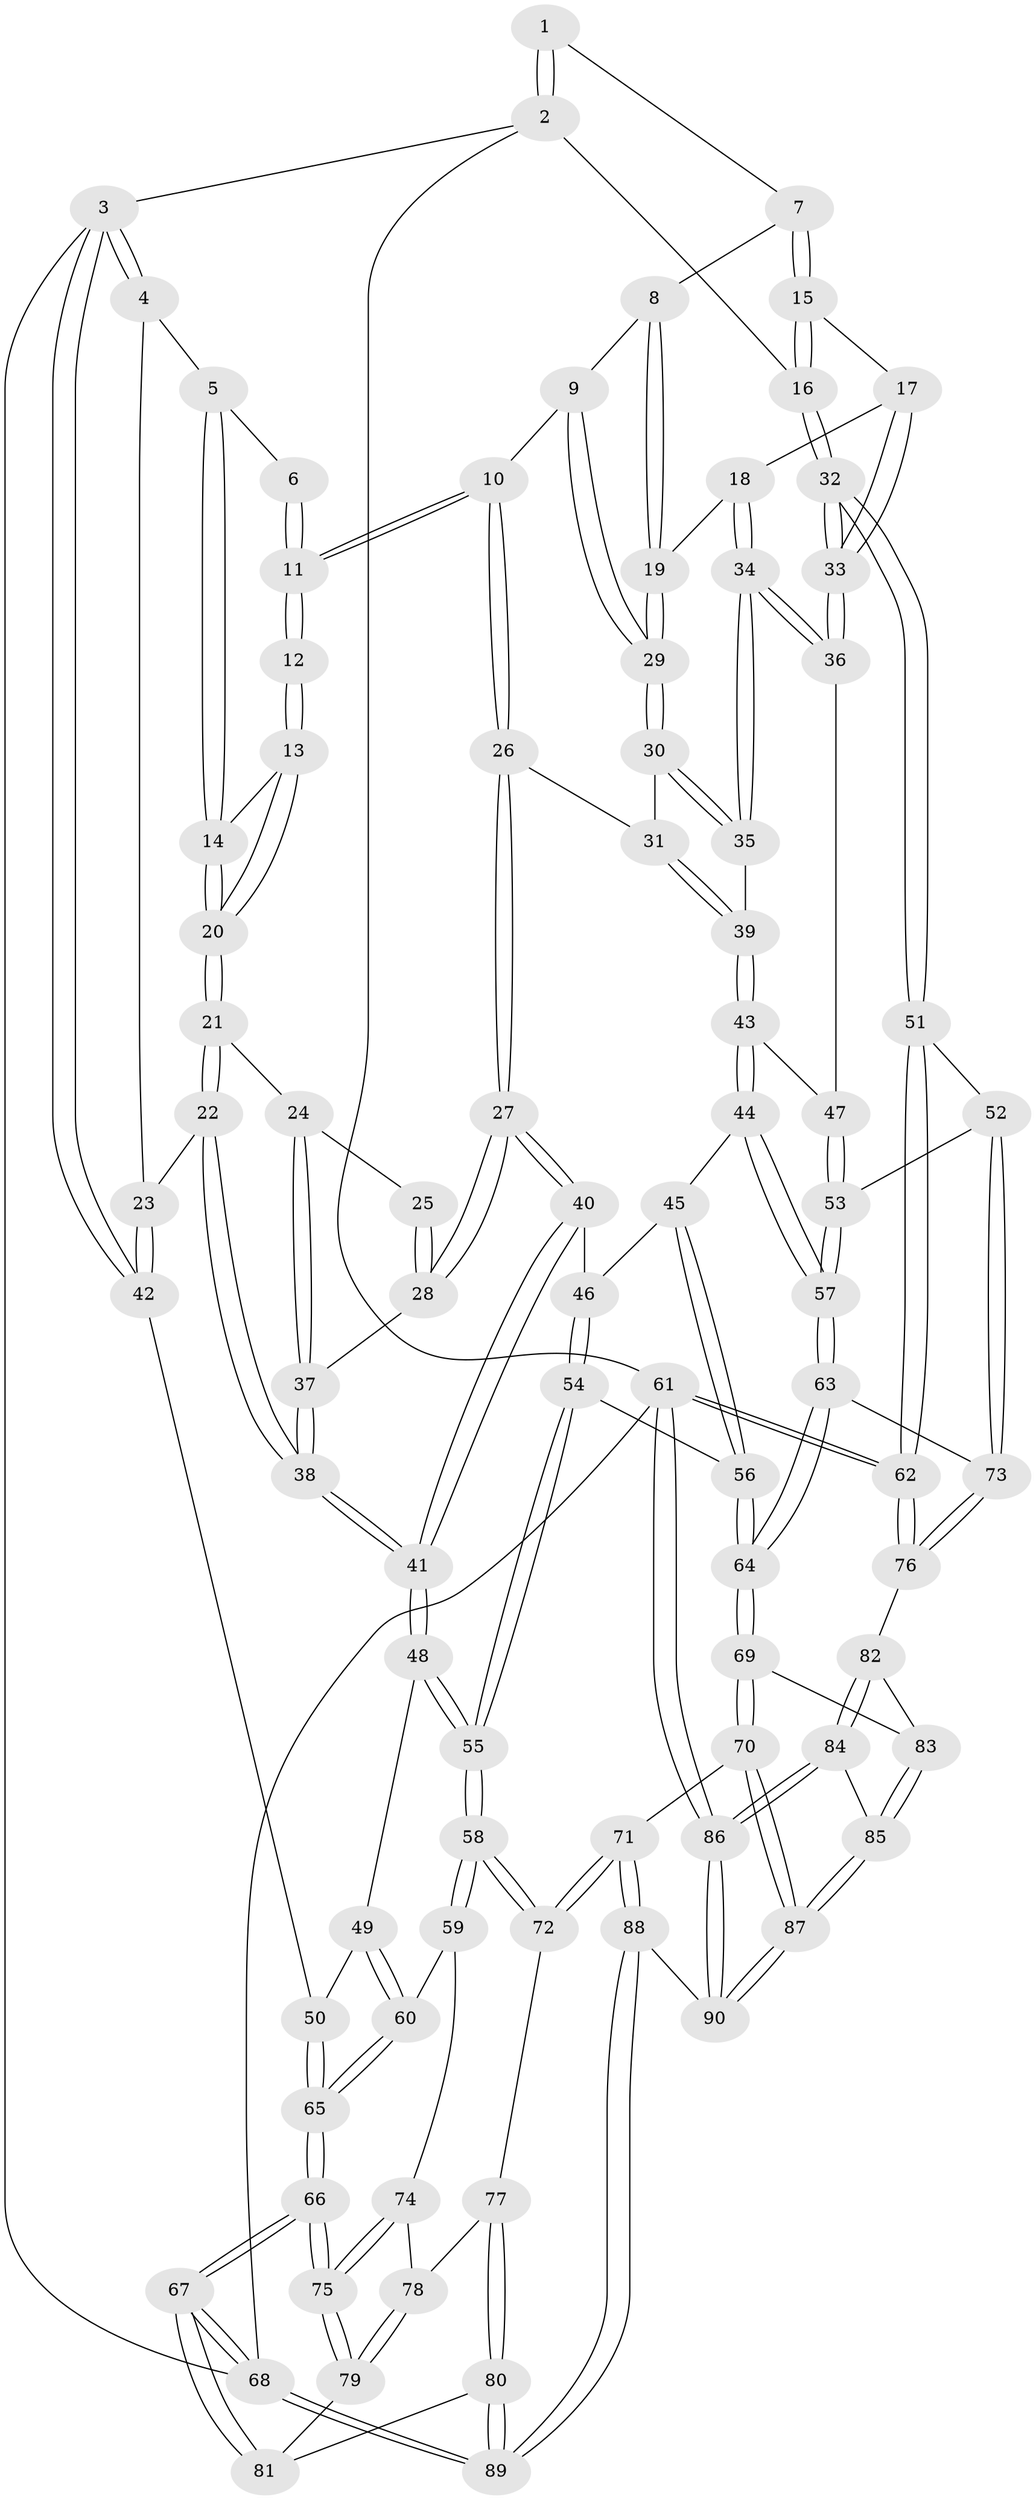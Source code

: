 // Generated by graph-tools (version 1.1) at 2025/00/03/09/25 05:00:18]
// undirected, 90 vertices, 222 edges
graph export_dot {
graph [start="1"]
  node [color=gray90,style=filled];
  1 [pos="+0.8191238146505717+0"];
  2 [pos="+1+0"];
  3 [pos="+0+0"];
  4 [pos="+0.0389165600273003+0"];
  5 [pos="+0.2656254345570032+0"];
  6 [pos="+0.7503869031974537+0"];
  7 [pos="+0.8272446892160626+0"];
  8 [pos="+0.8234552700213331+0.023735153512913203"];
  9 [pos="+0.7231458234402426+0.15220224941226065"];
  10 [pos="+0.6350342613669316+0.13116056909687282"];
  11 [pos="+0.621355542399334+0.09182512885299866"];
  12 [pos="+0.5958214949259655+0.09096576070664478"];
  13 [pos="+0.588105096491433+0.08825545994203299"];
  14 [pos="+0.32026234485090294+0"];
  15 [pos="+0.9329968444679886+0.15663018577351143"];
  16 [pos="+1+0.10646338699592897"];
  17 [pos="+0.8727421174624258+0.18200442727132932"];
  18 [pos="+0.8637432674954645+0.18572182395807812"];
  19 [pos="+0.8286490714653361+0.17297483761038004"];
  20 [pos="+0.3445788625393733+0.10239558636411847"];
  21 [pos="+0.3439781943853077+0.1417120336459506"];
  22 [pos="+0.2076283514765059+0.33581671208467145"];
  23 [pos="+0.12554728878917706+0.287686636954145"];
  24 [pos="+0.41179856485124217+0.17204806865896033"];
  25 [pos="+0.5008432475538761+0.1470152182464302"];
  26 [pos="+0.5933655332265968+0.3183932358963292"];
  27 [pos="+0.5932478292767753+0.31846271700171525"];
  28 [pos="+0.5827725826895387+0.31543210821489687"];
  29 [pos="+0.7899379448280311+0.18750979912348348"];
  30 [pos="+0.7870907673439588+0.19553809558004376"];
  31 [pos="+0.6708281408519724+0.3290450741227025"];
  32 [pos="+1+0.43084863083597835"];
  33 [pos="+1+0.42832423539938824"];
  34 [pos="+0.9129285080519807+0.3837172604447637"];
  35 [pos="+0.8305611370167134+0.39056356564775374"];
  36 [pos="+0.9765528823304008+0.400675451323431"];
  37 [pos="+0.550824040466256+0.30806277111828795"];
  38 [pos="+0.229051263554591+0.3876389359930102"];
  39 [pos="+0.8108153630016568+0.39611292155648425"];
  40 [pos="+0.5617863007590542+0.47490902027862525"];
  41 [pos="+0.23177763283960623+0.4235844796078566"];
  42 [pos="+0+0.2863469798061912"];
  43 [pos="+0.7415740748983076+0.5461348147263115"];
  44 [pos="+0.7188524671674951+0.5698637678298828"];
  45 [pos="+0.6183770015073006+0.531555055202174"];
  46 [pos="+0.5654931748378029+0.49054923895744335"];
  47 [pos="+0.8476971035479576+0.5616247436801609"];
  48 [pos="+0.22892577065731465+0.4407948351592355"];
  49 [pos="+0.20130195853044874+0.4605646469331736"];
  50 [pos="+0+0.49617810754866043"];
  51 [pos="+1+0.5546581307954026"];
  52 [pos="+1+0.6233629258506789"];
  53 [pos="+0.9271328943536273+0.6395152685089541"];
  54 [pos="+0.429605559331733+0.6389981048536585"];
  55 [pos="+0.3520612839944514+0.6843690627570207"];
  56 [pos="+0.5763534909639288+0.6595406317559394"];
  57 [pos="+0.7493957313839827+0.7356685446041347"];
  58 [pos="+0.348068718884556+0.7201340474231734"];
  59 [pos="+0.09538205840502284+0.7251082451386508"];
  60 [pos="+0.033941195081754284+0.641316741259599"];
  61 [pos="+1+1"];
  62 [pos="+1+0.9444546237313275"];
  63 [pos="+0.7396333002445187+0.7650189952448229"];
  64 [pos="+0.6894552942353537+0.797734685932585"];
  65 [pos="+0+0.6322905883020562"];
  66 [pos="+0+0.9063922470213673"];
  67 [pos="+0+1"];
  68 [pos="+0+1"];
  69 [pos="+0.675669046115254+0.8129362952990719"];
  70 [pos="+0.6619700802389329+0.8270649122410507"];
  71 [pos="+0.36944752364432837+0.7922586483114298"];
  72 [pos="+0.3656847207305626+0.7860512388715503"];
  73 [pos="+0.8838810605684826+0.8462504726592098"];
  74 [pos="+0.07685358713537704+0.8152861327328909"];
  75 [pos="+0+0.8795962571809787"];
  76 [pos="+0.8960434596918193+0.858240895714442"];
  77 [pos="+0.13857230313897753+0.8654640363793515"];
  78 [pos="+0.1035982629158556+0.8487908780954178"];
  79 [pos="+0.0625328138053899+0.9252991363937699"];
  80 [pos="+0.1745493532086847+1"];
  81 [pos="+0.06715929528414442+0.9445283649429738"];
  82 [pos="+0.8908424811339314+0.8752184066944009"];
  83 [pos="+0.8196114991432881+0.9501280611226357"];
  84 [pos="+0.8856791027490153+0.962531902720032"];
  85 [pos="+0.7838172688778738+1"];
  86 [pos="+1+1"];
  87 [pos="+0.6520912903675109+1"];
  88 [pos="+0.3350033395713616+1"];
  89 [pos="+0.30275450036087165+1"];
  90 [pos="+0.6378230826981146+1"];
  1 -- 2;
  1 -- 2;
  1 -- 7;
  2 -- 3;
  2 -- 16;
  2 -- 61;
  3 -- 4;
  3 -- 4;
  3 -- 42;
  3 -- 42;
  3 -- 68;
  4 -- 5;
  4 -- 23;
  5 -- 6;
  5 -- 14;
  5 -- 14;
  6 -- 11;
  6 -- 11;
  7 -- 8;
  7 -- 15;
  7 -- 15;
  8 -- 9;
  8 -- 19;
  8 -- 19;
  9 -- 10;
  9 -- 29;
  9 -- 29;
  10 -- 11;
  10 -- 11;
  10 -- 26;
  10 -- 26;
  11 -- 12;
  11 -- 12;
  12 -- 13;
  12 -- 13;
  13 -- 14;
  13 -- 20;
  13 -- 20;
  14 -- 20;
  14 -- 20;
  15 -- 16;
  15 -- 16;
  15 -- 17;
  16 -- 32;
  16 -- 32;
  17 -- 18;
  17 -- 33;
  17 -- 33;
  18 -- 19;
  18 -- 34;
  18 -- 34;
  19 -- 29;
  19 -- 29;
  20 -- 21;
  20 -- 21;
  21 -- 22;
  21 -- 22;
  21 -- 24;
  22 -- 23;
  22 -- 38;
  22 -- 38;
  23 -- 42;
  23 -- 42;
  24 -- 25;
  24 -- 37;
  24 -- 37;
  25 -- 28;
  25 -- 28;
  26 -- 27;
  26 -- 27;
  26 -- 31;
  27 -- 28;
  27 -- 28;
  27 -- 40;
  27 -- 40;
  28 -- 37;
  29 -- 30;
  29 -- 30;
  30 -- 31;
  30 -- 35;
  30 -- 35;
  31 -- 39;
  31 -- 39;
  32 -- 33;
  32 -- 33;
  32 -- 51;
  32 -- 51;
  33 -- 36;
  33 -- 36;
  34 -- 35;
  34 -- 35;
  34 -- 36;
  34 -- 36;
  35 -- 39;
  36 -- 47;
  37 -- 38;
  37 -- 38;
  38 -- 41;
  38 -- 41;
  39 -- 43;
  39 -- 43;
  40 -- 41;
  40 -- 41;
  40 -- 46;
  41 -- 48;
  41 -- 48;
  42 -- 50;
  43 -- 44;
  43 -- 44;
  43 -- 47;
  44 -- 45;
  44 -- 57;
  44 -- 57;
  45 -- 46;
  45 -- 56;
  45 -- 56;
  46 -- 54;
  46 -- 54;
  47 -- 53;
  47 -- 53;
  48 -- 49;
  48 -- 55;
  48 -- 55;
  49 -- 50;
  49 -- 60;
  49 -- 60;
  50 -- 65;
  50 -- 65;
  51 -- 52;
  51 -- 62;
  51 -- 62;
  52 -- 53;
  52 -- 73;
  52 -- 73;
  53 -- 57;
  53 -- 57;
  54 -- 55;
  54 -- 55;
  54 -- 56;
  55 -- 58;
  55 -- 58;
  56 -- 64;
  56 -- 64;
  57 -- 63;
  57 -- 63;
  58 -- 59;
  58 -- 59;
  58 -- 72;
  58 -- 72;
  59 -- 60;
  59 -- 74;
  60 -- 65;
  60 -- 65;
  61 -- 62;
  61 -- 62;
  61 -- 86;
  61 -- 86;
  61 -- 68;
  62 -- 76;
  62 -- 76;
  63 -- 64;
  63 -- 64;
  63 -- 73;
  64 -- 69;
  64 -- 69;
  65 -- 66;
  65 -- 66;
  66 -- 67;
  66 -- 67;
  66 -- 75;
  66 -- 75;
  67 -- 68;
  67 -- 68;
  67 -- 81;
  67 -- 81;
  68 -- 89;
  68 -- 89;
  69 -- 70;
  69 -- 70;
  69 -- 83;
  70 -- 71;
  70 -- 87;
  70 -- 87;
  71 -- 72;
  71 -- 72;
  71 -- 88;
  71 -- 88;
  72 -- 77;
  73 -- 76;
  73 -- 76;
  74 -- 75;
  74 -- 75;
  74 -- 78;
  75 -- 79;
  75 -- 79;
  76 -- 82;
  77 -- 78;
  77 -- 80;
  77 -- 80;
  78 -- 79;
  78 -- 79;
  79 -- 81;
  80 -- 81;
  80 -- 89;
  80 -- 89;
  82 -- 83;
  82 -- 84;
  82 -- 84;
  83 -- 85;
  83 -- 85;
  84 -- 85;
  84 -- 86;
  84 -- 86;
  85 -- 87;
  85 -- 87;
  86 -- 90;
  86 -- 90;
  87 -- 90;
  87 -- 90;
  88 -- 89;
  88 -- 89;
  88 -- 90;
}
